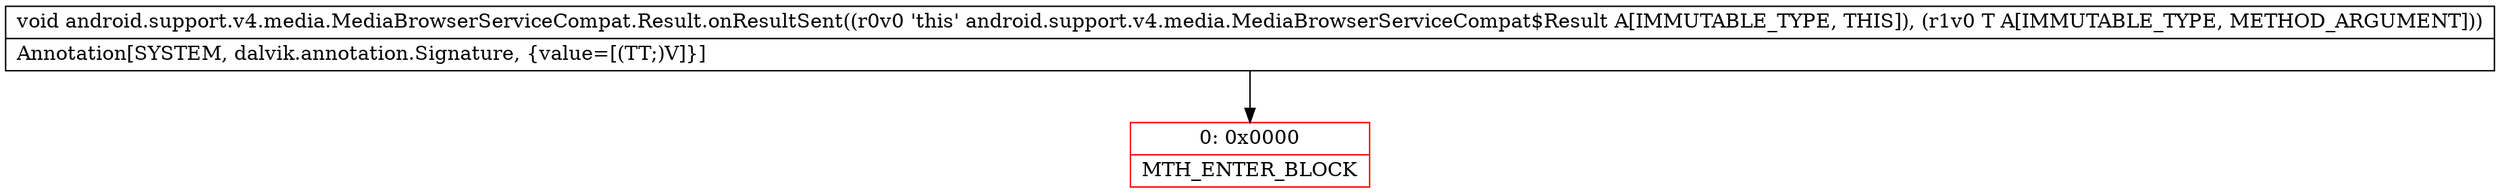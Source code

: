 digraph "CFG forandroid.support.v4.media.MediaBrowserServiceCompat.Result.onResultSent(Ljava\/lang\/Object;)V" {
subgraph cluster_Region_1279259823 {
label = "R(0)";
node [shape=record,color=blue];
}
Node_0 [shape=record,color=red,label="{0\:\ 0x0000|MTH_ENTER_BLOCK\l}"];
MethodNode[shape=record,label="{void android.support.v4.media.MediaBrowserServiceCompat.Result.onResultSent((r0v0 'this' android.support.v4.media.MediaBrowserServiceCompat$Result A[IMMUTABLE_TYPE, THIS]), (r1v0 T A[IMMUTABLE_TYPE, METHOD_ARGUMENT]))  | Annotation[SYSTEM, dalvik.annotation.Signature, \{value=[(TT;)V]\}]\l}"];
MethodNode -> Node_0;
}

